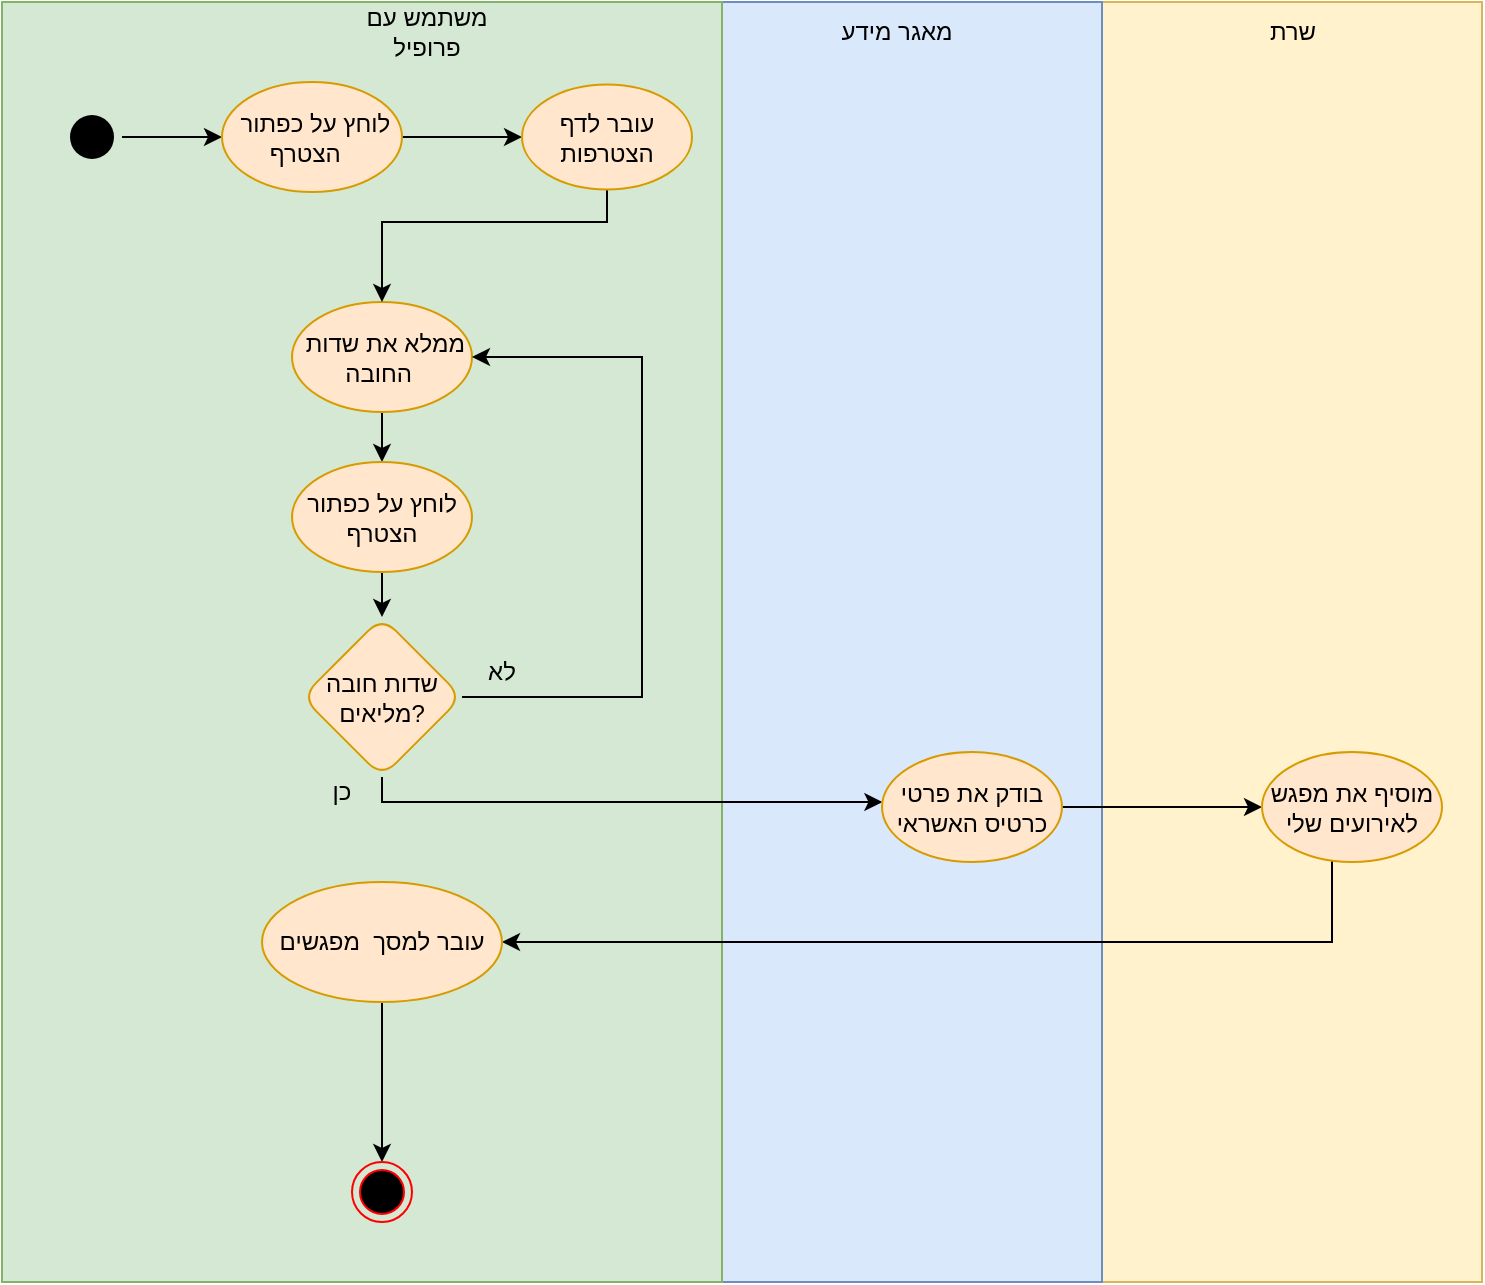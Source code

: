 <mxfile version="16.1.2" type="device"><diagram id="OOWGbylpa1Bf8PHLulEs" name="‫עמוד-1‬"><mxGraphModel dx="1422" dy="857" grid="1" gridSize="10" guides="1" tooltips="1" connect="1" arrows="1" fold="1" page="1" pageScale="1" pageWidth="827" pageHeight="1169" math="0" shadow="0"><root><mxCell id="0"/><mxCell id="1" parent="0"/><mxCell id="DJSc_9yoNNF_ZmJ9UbZY-1" value="" style="whiteSpace=wrap;html=1;fillColor=#fff2cc;strokeColor=#d6b656;" parent="1" vertex="1"><mxGeometry x="560" y="130" width="190" height="640" as="geometry"/></mxCell><mxCell id="DJSc_9yoNNF_ZmJ9UbZY-2" value="" style="whiteSpace=wrap;html=1;fillColor=#dae8fc;strokeColor=#6c8ebf;" parent="1" vertex="1"><mxGeometry x="370" y="130" width="190" height="640" as="geometry"/></mxCell><mxCell id="DJSc_9yoNNF_ZmJ9UbZY-3" value="" style="whiteSpace=wrap;html=1;fillColor=#d5e8d4;strokeColor=#82b366;" parent="1" vertex="1"><mxGeometry x="10" y="130" width="360" height="640" as="geometry"/></mxCell><mxCell id="DJSc_9yoNNF_ZmJ9UbZY-28" style="edgeStyle=orthogonalEdgeStyle;rounded=0;orthogonalLoop=1;jettySize=auto;html=1;" parent="1" source="DJSc_9yoNNF_ZmJ9UbZY-5" target="DJSc_9yoNNF_ZmJ9UbZY-27" edge="1"><mxGeometry relative="1" as="geometry"><Array as="points"><mxPoint x="120" y="198"/><mxPoint x="120" y="198"/></Array></mxGeometry></mxCell><mxCell id="DJSc_9yoNNF_ZmJ9UbZY-5" value="" style="ellipse;html=1;shape=endState;fillColor=#000000;strokeColor=none;" parent="1" vertex="1"><mxGeometry x="40" y="182.5" width="30" height="30" as="geometry"/></mxCell><mxCell id="DJSc_9yoNNF_ZmJ9UbZY-6" value="" style="edgeStyle=orthogonalEdgeStyle;rounded=0;orthogonalLoop=1;jettySize=auto;html=1;" parent="1" source="DJSc_9yoNNF_ZmJ9UbZY-7" target="DJSc_9yoNNF_ZmJ9UbZY-9" edge="1"><mxGeometry relative="1" as="geometry"><mxPoint x="205" y="225" as="sourcePoint"/><mxPoint x="205" y="305" as="targetPoint"/><Array as="points"><mxPoint x="185" y="305"/><mxPoint x="175" y="305"/></Array></mxGeometry></mxCell><mxCell id="DJSc_9yoNNF_ZmJ9UbZY-7" value="ממלא את שדות&amp;nbsp; החובה&amp;nbsp;" style="ellipse;whiteSpace=wrap;html=1;rounded=1;fillColor=#ffe6cc;strokeColor=#d79b00;" parent="1" vertex="1"><mxGeometry x="155" y="280" width="90" height="55" as="geometry"/></mxCell><mxCell id="DJSc_9yoNNF_ZmJ9UbZY-8" value="" style="edgeStyle=orthogonalEdgeStyle;rounded=0;orthogonalLoop=1;jettySize=auto;html=1;" parent="1" source="DJSc_9yoNNF_ZmJ9UbZY-9" target="DJSc_9yoNNF_ZmJ9UbZY-12" edge="1"><mxGeometry relative="1" as="geometry"/></mxCell><mxCell id="DJSc_9yoNNF_ZmJ9UbZY-9" value="לוחץ על כפתור הצטרף" style="ellipse;whiteSpace=wrap;html=1;rounded=1;fillColor=#ffe6cc;strokeColor=#d79b00;" parent="1" vertex="1"><mxGeometry x="155" y="360" width="90" height="55" as="geometry"/></mxCell><mxCell id="DJSc_9yoNNF_ZmJ9UbZY-10" style="edgeStyle=orthogonalEdgeStyle;rounded=0;orthogonalLoop=1;jettySize=auto;html=1;" parent="1" source="DJSc_9yoNNF_ZmJ9UbZY-12" target="DJSc_9yoNNF_ZmJ9UbZY-7" edge="1"><mxGeometry relative="1" as="geometry"><mxPoint x="315" y="335" as="targetPoint"/><Array as="points"><mxPoint x="330" y="477.5"/><mxPoint x="330" y="307.5"/></Array></mxGeometry></mxCell><mxCell id="DJSc_9yoNNF_ZmJ9UbZY-11" style="edgeStyle=orthogonalEdgeStyle;rounded=0;orthogonalLoop=1;jettySize=auto;html=1;" parent="1" source="DJSc_9yoNNF_ZmJ9UbZY-12" target="DJSc_9yoNNF_ZmJ9UbZY-16" edge="1"><mxGeometry relative="1" as="geometry"><Array as="points"><mxPoint x="200" y="530"/><mxPoint x="485" y="530"/></Array></mxGeometry></mxCell><mxCell id="DJSc_9yoNNF_ZmJ9UbZY-12" value="שדות חובה מליאים?" style="rhombus;whiteSpace=wrap;html=1;rounded=1;fillColor=#ffe6cc;strokeColor=#d79b00;" parent="1" vertex="1"><mxGeometry x="160" y="437.5" width="80" height="80" as="geometry"/></mxCell><mxCell id="DJSc_9yoNNF_ZmJ9UbZY-15" style="edgeStyle=orthogonalEdgeStyle;rounded=0;orthogonalLoop=1;jettySize=auto;html=1;" parent="1" source="DJSc_9yoNNF_ZmJ9UbZY-16" target="DJSc_9yoNNF_ZmJ9UbZY-18" edge="1"><mxGeometry relative="1" as="geometry"/></mxCell><mxCell id="DJSc_9yoNNF_ZmJ9UbZY-16" value="בודק את פרטי כרטיס האשראי" style="ellipse;whiteSpace=wrap;html=1;rounded=1;fillColor=#ffe6cc;strokeColor=#d79b00;" parent="1" vertex="1"><mxGeometry x="450" y="505" width="90" height="55" as="geometry"/></mxCell><mxCell id="DJSc_9yoNNF_ZmJ9UbZY-17" style="edgeStyle=orthogonalEdgeStyle;rounded=0;orthogonalLoop=1;jettySize=auto;html=1;entryX=1;entryY=0.5;entryDx=0;entryDy=0;" parent="1" source="DJSc_9yoNNF_ZmJ9UbZY-18" target="DJSc_9yoNNF_ZmJ9UbZY-20" edge="1"><mxGeometry relative="1" as="geometry"><Array as="points"><mxPoint x="675" y="600"/></Array></mxGeometry></mxCell><mxCell id="DJSc_9yoNNF_ZmJ9UbZY-18" value="מוסיף את מפגש לאירועים שלי" style="ellipse;whiteSpace=wrap;html=1;rounded=1;fillColor=#ffe6cc;strokeColor=#d79b00;" parent="1" vertex="1"><mxGeometry x="640" y="505" width="90" height="55" as="geometry"/></mxCell><mxCell id="DJSc_9yoNNF_ZmJ9UbZY-19" style="edgeStyle=orthogonalEdgeStyle;rounded=0;orthogonalLoop=1;jettySize=auto;html=1;" parent="1" source="DJSc_9yoNNF_ZmJ9UbZY-20" target="DJSc_9yoNNF_ZmJ9UbZY-21" edge="1"><mxGeometry relative="1" as="geometry"/></mxCell><mxCell id="DJSc_9yoNNF_ZmJ9UbZY-20" value="עובר למסך&amp;nbsp; מפגשים" style="ellipse;whiteSpace=wrap;html=1;fillColor=#ffe6cc;strokeColor=#d79b00;rounded=1;" parent="1" vertex="1"><mxGeometry x="140" y="570" width="120" height="60" as="geometry"/></mxCell><mxCell id="DJSc_9yoNNF_ZmJ9UbZY-21" value="" style="ellipse;html=1;shape=endState;fillColor=#000000;strokeColor=#ff0000;rounded=1;" parent="1" vertex="1"><mxGeometry x="185" y="710" width="30" height="30" as="geometry"/></mxCell><mxCell id="DJSc_9yoNNF_ZmJ9UbZY-22" value="לא" style="text;html=1;strokeColor=none;fillColor=none;align=center;verticalAlign=middle;whiteSpace=wrap;rounded=0;" parent="1" vertex="1"><mxGeometry x="230" y="450" width="60" height="30" as="geometry"/></mxCell><mxCell id="DJSc_9yoNNF_ZmJ9UbZY-23" value="כן" style="text;html=1;strokeColor=none;fillColor=none;align=center;verticalAlign=middle;whiteSpace=wrap;rounded=0;" parent="1" vertex="1"><mxGeometry x="150" y="510" width="60" height="30" as="geometry"/></mxCell><mxCell id="DJSc_9yoNNF_ZmJ9UbZY-24" value="משתמש עם פרופיל" style="text;html=1;strokeColor=none;fillColor=none;align=center;verticalAlign=middle;whiteSpace=wrap;rounded=0;" parent="1" vertex="1"><mxGeometry x="175" y="130" width="95" height="30" as="geometry"/></mxCell><mxCell id="DJSc_9yoNNF_ZmJ9UbZY-25" value="מאגר מידע" style="text;html=1;strokeColor=none;fillColor=none;align=center;verticalAlign=middle;whiteSpace=wrap;rounded=0;" parent="1" vertex="1"><mxGeometry x="410" y="130" width="95" height="30" as="geometry"/></mxCell><mxCell id="DJSc_9yoNNF_ZmJ9UbZY-26" value="שרת" style="text;html=1;strokeColor=none;fillColor=none;align=center;verticalAlign=middle;whiteSpace=wrap;rounded=0;" parent="1" vertex="1"><mxGeometry x="607.5" y="130" width="95" height="30" as="geometry"/></mxCell><mxCell id="DJSc_9yoNNF_ZmJ9UbZY-31" value="" style="edgeStyle=orthogonalEdgeStyle;rounded=0;orthogonalLoop=1;jettySize=auto;html=1;" parent="1" source="DJSc_9yoNNF_ZmJ9UbZY-27" target="DJSc_9yoNNF_ZmJ9UbZY-30" edge="1"><mxGeometry relative="1" as="geometry"/></mxCell><mxCell id="DJSc_9yoNNF_ZmJ9UbZY-27" value="לוחץ על כפתור&amp;nbsp; &amp;nbsp;הצטרף&amp;nbsp;" style="ellipse;whiteSpace=wrap;html=1;rounded=1;fillColor=#ffe6cc;strokeColor=#d79b00;" parent="1" vertex="1"><mxGeometry x="120" y="170" width="90" height="55" as="geometry"/></mxCell><mxCell id="DJSc_9yoNNF_ZmJ9UbZY-32" style="edgeStyle=orthogonalEdgeStyle;rounded=0;orthogonalLoop=1;jettySize=auto;html=1;" parent="1" source="DJSc_9yoNNF_ZmJ9UbZY-30" target="DJSc_9yoNNF_ZmJ9UbZY-7" edge="1"><mxGeometry relative="1" as="geometry"><Array as="points"><mxPoint x="313" y="240"/><mxPoint x="200" y="240"/></Array></mxGeometry></mxCell><mxCell id="DJSc_9yoNNF_ZmJ9UbZY-30" value="עובר לדף הצטרפות" style="ellipse;whiteSpace=wrap;html=1;fillColor=#ffe6cc;strokeColor=#d79b00;rounded=1;" parent="1" vertex="1"><mxGeometry x="270" y="171.25" width="85" height="52.5" as="geometry"/></mxCell></root></mxGraphModel></diagram></mxfile>